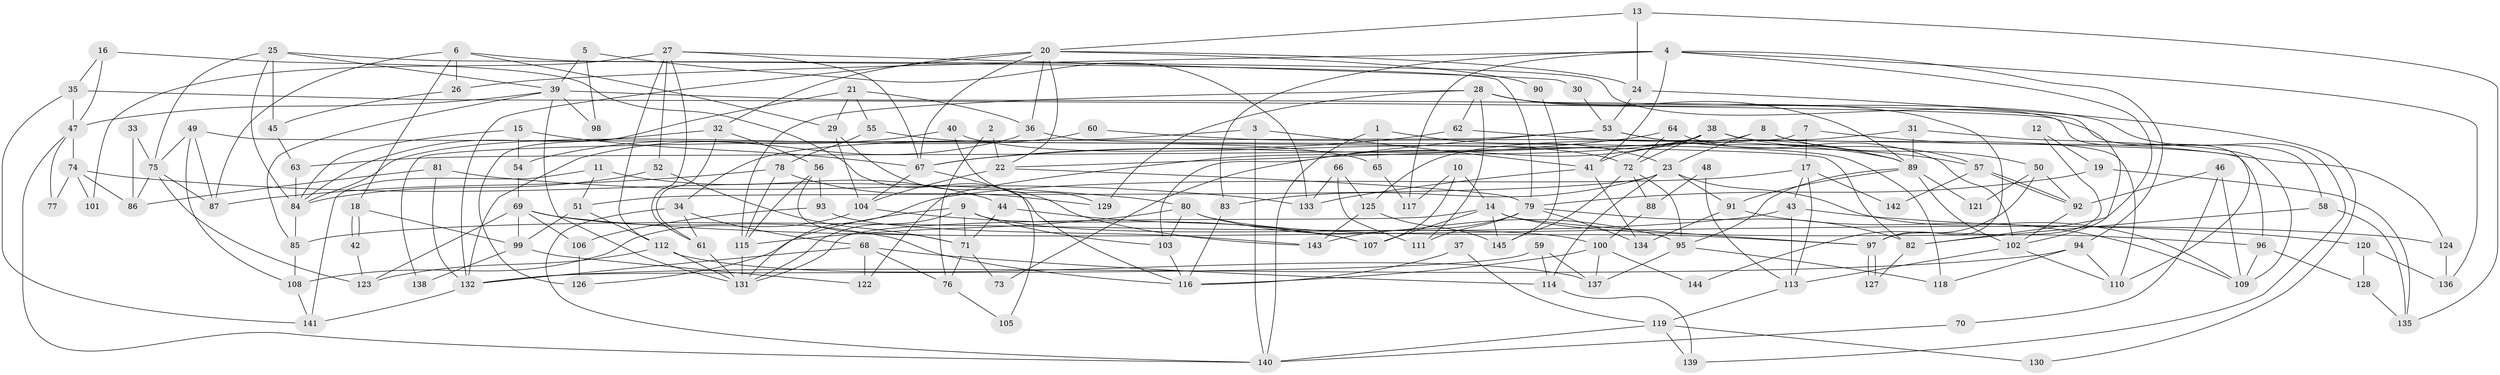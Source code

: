 // Generated by graph-tools (version 1.1) at 2025/50/03/09/25 03:50:12]
// undirected, 145 vertices, 290 edges
graph export_dot {
graph [start="1"]
  node [color=gray90,style=filled];
  1;
  2;
  3;
  4;
  5;
  6;
  7;
  8;
  9;
  10;
  11;
  12;
  13;
  14;
  15;
  16;
  17;
  18;
  19;
  20;
  21;
  22;
  23;
  24;
  25;
  26;
  27;
  28;
  29;
  30;
  31;
  32;
  33;
  34;
  35;
  36;
  37;
  38;
  39;
  40;
  41;
  42;
  43;
  44;
  45;
  46;
  47;
  48;
  49;
  50;
  51;
  52;
  53;
  54;
  55;
  56;
  57;
  58;
  59;
  60;
  61;
  62;
  63;
  64;
  65;
  66;
  67;
  68;
  69;
  70;
  71;
  72;
  73;
  74;
  75;
  76;
  77;
  78;
  79;
  80;
  81;
  82;
  83;
  84;
  85;
  86;
  87;
  88;
  89;
  90;
  91;
  92;
  93;
  94;
  95;
  96;
  97;
  98;
  99;
  100;
  101;
  102;
  103;
  104;
  105;
  106;
  107;
  108;
  109;
  110;
  111;
  112;
  113;
  114;
  115;
  116;
  117;
  118;
  119;
  120;
  121;
  122;
  123;
  124;
  125;
  126;
  127;
  128;
  129;
  130;
  131;
  132;
  133;
  134;
  135;
  136;
  137;
  138;
  139;
  140;
  141;
  142;
  143;
  144;
  145;
  1 -- 140;
  1 -- 65;
  1 -- 23;
  2 -- 76;
  2 -- 22;
  3 -- 41;
  3 -- 34;
  3 -- 140;
  4 -- 26;
  4 -- 41;
  4 -- 82;
  4 -- 83;
  4 -- 94;
  4 -- 117;
  4 -- 136;
  5 -- 133;
  5 -- 39;
  5 -- 98;
  6 -- 102;
  6 -- 29;
  6 -- 18;
  6 -- 26;
  6 -- 87;
  7 -- 22;
  7 -- 124;
  7 -- 17;
  8 -- 110;
  8 -- 23;
  8 -- 50;
  8 -- 63;
  9 -- 131;
  9 -- 100;
  9 -- 71;
  9 -- 103;
  9 -- 126;
  10 -- 107;
  10 -- 14;
  10 -- 117;
  11 -- 51;
  11 -- 141;
  11 -- 44;
  12 -- 97;
  12 -- 19;
  13 -- 20;
  13 -- 24;
  13 -- 135;
  14 -- 145;
  14 -- 131;
  14 -- 96;
  14 -- 97;
  14 -- 107;
  15 -- 84;
  15 -- 67;
  15 -- 54;
  16 -- 116;
  16 -- 35;
  16 -- 47;
  17 -- 131;
  17 -- 43;
  17 -- 113;
  17 -- 142;
  18 -- 42;
  18 -- 42;
  18 -- 99;
  19 -- 135;
  19 -- 79;
  20 -- 36;
  20 -- 67;
  20 -- 22;
  20 -- 24;
  20 -- 32;
  20 -- 90;
  20 -- 132;
  21 -- 36;
  21 -- 29;
  21 -- 55;
  21 -- 126;
  22 -- 104;
  22 -- 79;
  23 -- 114;
  23 -- 51;
  23 -- 83;
  23 -- 91;
  23 -- 109;
  24 -- 53;
  24 -- 130;
  25 -- 39;
  25 -- 75;
  25 -- 45;
  25 -- 79;
  25 -- 84;
  26 -- 45;
  27 -- 52;
  27 -- 67;
  27 -- 30;
  27 -- 61;
  27 -- 101;
  27 -- 112;
  28 -- 97;
  28 -- 115;
  28 -- 62;
  28 -- 89;
  28 -- 111;
  28 -- 129;
  28 -- 139;
  29 -- 104;
  29 -- 143;
  30 -- 53;
  31 -- 109;
  31 -- 89;
  31 -- 125;
  32 -- 84;
  32 -- 56;
  32 -- 61;
  33 -- 86;
  33 -- 75;
  34 -- 61;
  34 -- 140;
  34 -- 68;
  35 -- 141;
  35 -- 47;
  35 -- 110;
  36 -- 118;
  36 -- 132;
  37 -- 116;
  37 -- 119;
  38 -- 122;
  38 -- 96;
  38 -- 41;
  38 -- 57;
  38 -- 72;
  38 -- 73;
  39 -- 47;
  39 -- 131;
  39 -- 58;
  39 -- 85;
  39 -- 98;
  40 -- 54;
  40 -- 129;
  40 -- 72;
  41 -- 134;
  41 -- 133;
  42 -- 123;
  43 -- 113;
  43 -- 85;
  43 -- 120;
  44 -- 107;
  44 -- 71;
  45 -- 63;
  46 -- 92;
  46 -- 109;
  46 -- 70;
  47 -- 74;
  47 -- 77;
  47 -- 140;
  48 -- 88;
  48 -- 113;
  49 -- 82;
  49 -- 75;
  49 -- 87;
  49 -- 108;
  50 -- 92;
  50 -- 121;
  50 -- 144;
  51 -- 112;
  51 -- 99;
  52 -- 71;
  52 -- 84;
  53 -- 57;
  53 -- 103;
  53 -- 89;
  53 -- 138;
  54 -- 69;
  55 -- 78;
  55 -- 65;
  56 -- 71;
  56 -- 93;
  56 -- 115;
  57 -- 92;
  57 -- 92;
  57 -- 142;
  58 -- 82;
  58 -- 135;
  59 -- 132;
  59 -- 137;
  59 -- 114;
  60 -- 89;
  60 -- 84;
  61 -- 131;
  62 -- 89;
  62 -- 67;
  63 -- 84;
  64 -- 102;
  64 -- 72;
  64 -- 67;
  65 -- 117;
  66 -- 111;
  66 -- 125;
  66 -- 133;
  67 -- 104;
  67 -- 105;
  68 -- 132;
  68 -- 76;
  68 -- 114;
  68 -- 122;
  69 -- 116;
  69 -- 99;
  69 -- 106;
  69 -- 123;
  69 -- 124;
  70 -- 140;
  71 -- 73;
  71 -- 76;
  72 -- 88;
  72 -- 95;
  72 -- 145;
  74 -- 86;
  74 -- 80;
  74 -- 77;
  74 -- 101;
  75 -- 87;
  75 -- 123;
  75 -- 86;
  76 -- 105;
  78 -- 115;
  78 -- 87;
  78 -- 129;
  79 -- 82;
  79 -- 111;
  79 -- 134;
  79 -- 143;
  80 -- 95;
  80 -- 97;
  80 -- 103;
  80 -- 115;
  81 -- 133;
  81 -- 132;
  81 -- 86;
  82 -- 127;
  83 -- 116;
  84 -- 85;
  85 -- 108;
  88 -- 100;
  89 -- 91;
  89 -- 95;
  89 -- 102;
  89 -- 121;
  90 -- 145;
  91 -- 109;
  91 -- 134;
  92 -- 102;
  93 -- 106;
  93 -- 143;
  94 -- 110;
  94 -- 118;
  94 -- 132;
  95 -- 118;
  95 -- 137;
  96 -- 109;
  96 -- 128;
  97 -- 127;
  97 -- 127;
  99 -- 122;
  99 -- 138;
  100 -- 137;
  100 -- 116;
  100 -- 144;
  102 -- 113;
  102 -- 110;
  103 -- 116;
  104 -- 108;
  104 -- 107;
  106 -- 126;
  108 -- 141;
  112 -- 131;
  112 -- 123;
  112 -- 137;
  113 -- 119;
  114 -- 139;
  115 -- 131;
  119 -- 140;
  119 -- 139;
  119 -- 130;
  120 -- 128;
  120 -- 136;
  124 -- 136;
  125 -- 143;
  125 -- 145;
  128 -- 135;
  132 -- 141;
}

